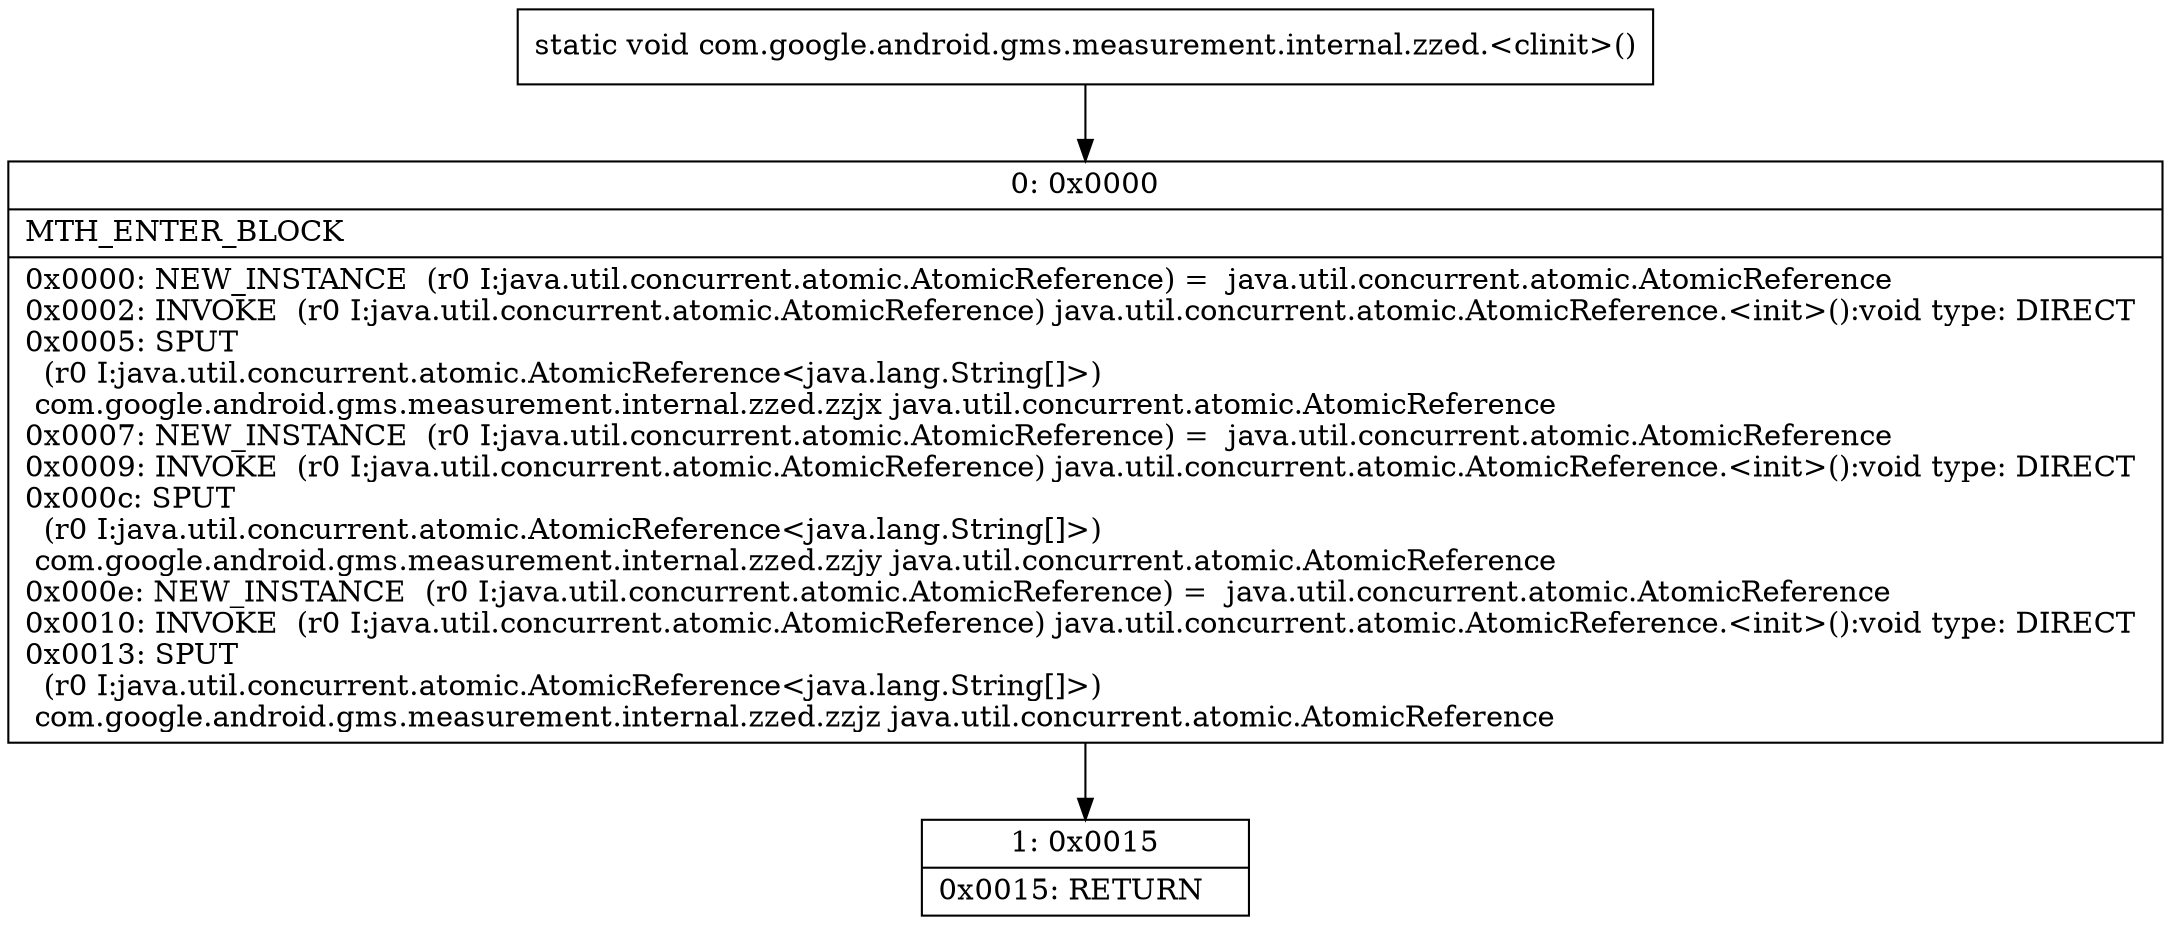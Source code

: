digraph "CFG forcom.google.android.gms.measurement.internal.zzed.\<clinit\>()V" {
Node_0 [shape=record,label="{0\:\ 0x0000|MTH_ENTER_BLOCK\l|0x0000: NEW_INSTANCE  (r0 I:java.util.concurrent.atomic.AtomicReference) =  java.util.concurrent.atomic.AtomicReference \l0x0002: INVOKE  (r0 I:java.util.concurrent.atomic.AtomicReference) java.util.concurrent.atomic.AtomicReference.\<init\>():void type: DIRECT \l0x0005: SPUT  \l  (r0 I:java.util.concurrent.atomic.AtomicReference\<java.lang.String[]\>)\l com.google.android.gms.measurement.internal.zzed.zzjx java.util.concurrent.atomic.AtomicReference \l0x0007: NEW_INSTANCE  (r0 I:java.util.concurrent.atomic.AtomicReference) =  java.util.concurrent.atomic.AtomicReference \l0x0009: INVOKE  (r0 I:java.util.concurrent.atomic.AtomicReference) java.util.concurrent.atomic.AtomicReference.\<init\>():void type: DIRECT \l0x000c: SPUT  \l  (r0 I:java.util.concurrent.atomic.AtomicReference\<java.lang.String[]\>)\l com.google.android.gms.measurement.internal.zzed.zzjy java.util.concurrent.atomic.AtomicReference \l0x000e: NEW_INSTANCE  (r0 I:java.util.concurrent.atomic.AtomicReference) =  java.util.concurrent.atomic.AtomicReference \l0x0010: INVOKE  (r0 I:java.util.concurrent.atomic.AtomicReference) java.util.concurrent.atomic.AtomicReference.\<init\>():void type: DIRECT \l0x0013: SPUT  \l  (r0 I:java.util.concurrent.atomic.AtomicReference\<java.lang.String[]\>)\l com.google.android.gms.measurement.internal.zzed.zzjz java.util.concurrent.atomic.AtomicReference \l}"];
Node_1 [shape=record,label="{1\:\ 0x0015|0x0015: RETURN   \l}"];
MethodNode[shape=record,label="{static void com.google.android.gms.measurement.internal.zzed.\<clinit\>() }"];
MethodNode -> Node_0;
Node_0 -> Node_1;
}

